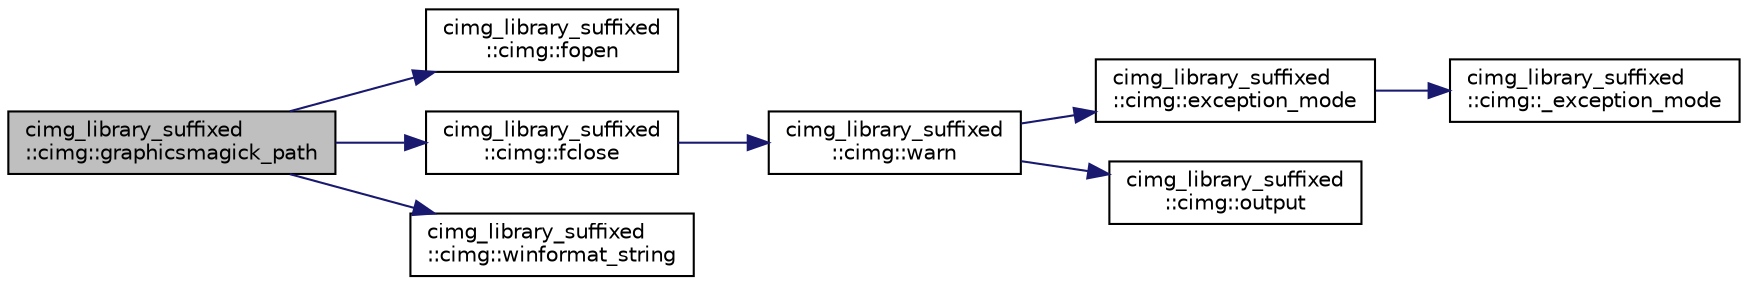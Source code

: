 digraph "cimg_library_suffixed::cimg::graphicsmagick_path"
{
  edge [fontname="Helvetica",fontsize="10",labelfontname="Helvetica",labelfontsize="10"];
  node [fontname="Helvetica",fontsize="10",shape=record];
  rankdir="LR";
  Node1 [label="cimg_library_suffixed\l::cimg::graphicsmagick_path",height=0.2,width=0.4,color="black", fillcolor="grey75", style="filled" fontcolor="black"];
  Node1 -> Node2 [color="midnightblue",fontsize="10",style="solid",fontname="Helvetica"];
  Node2 [label="cimg_library_suffixed\l::cimg::fopen",height=0.2,width=0.4,color="black", fillcolor="white", style="filled",URL="$namespacecimg__library__suffixed_1_1cimg.html#a9aafdb8732ff87625052ce2723f8a516",tooltip="Open a file."];
  Node1 -> Node3 [color="midnightblue",fontsize="10",style="solid",fontname="Helvetica"];
  Node3 [label="cimg_library_suffixed\l::cimg::fclose",height=0.2,width=0.4,color="black", fillcolor="white", style="filled",URL="$namespacecimg__library__suffixed_1_1cimg.html#ac436b94e6ffef5fd420bb3d7c05fd416",tooltip="Close a file."];
  Node3 -> Node4 [color="midnightblue",fontsize="10",style="solid",fontname="Helvetica"];
  Node4 [label="cimg_library_suffixed\l::cimg::warn",height=0.2,width=0.4,color="black", fillcolor="white", style="filled",URL="$namespacecimg__library__suffixed_1_1cimg.html#acfd3624d72ed7f79c82ec45646c685e7",tooltip="Display a warning message on the default output stream."];
  Node4 -> Node5 [color="midnightblue",fontsize="10",style="solid",fontname="Helvetica"];
  Node5 [label="cimg_library_suffixed\l::cimg::exception_mode",height=0.2,width=0.4,color="black", fillcolor="white", style="filled",URL="$namespacecimg__library__suffixed_1_1cimg.html#aeafab144366eddd11360f32f468fa4af",tooltip="Set current  exception mode."];
  Node5 -> Node6 [color="midnightblue",fontsize="10",style="solid",fontname="Helvetica"];
  Node6 [label="cimg_library_suffixed\l::cimg::_exception_mode",height=0.2,width=0.4,color="black", fillcolor="white", style="filled",URL="$namespacecimg__library__suffixed_1_1cimg.html#a6c578f866de2be9be7e385d693c758c8"];
  Node4 -> Node7 [color="midnightblue",fontsize="10",style="solid",fontname="Helvetica"];
  Node7 [label="cimg_library_suffixed\l::cimg::output",height=0.2,width=0.4,color="black", fillcolor="white", style="filled",URL="$namespacecimg__library__suffixed_1_1cimg.html#ada686776cc71803df391eea79cd1b3e5",tooltip="Get/set default output stream for the  library messages."];
  Node1 -> Node8 [color="midnightblue",fontsize="10",style="solid",fontname="Helvetica"];
  Node8 [label="cimg_library_suffixed\l::cimg::winformat_string",height=0.2,width=0.4,color="black", fillcolor="white", style="filled",URL="$namespacecimg__library__suffixed_1_1cimg.html#a1b401761f9f3c1d01de8ec6ef6bec731"];
}
